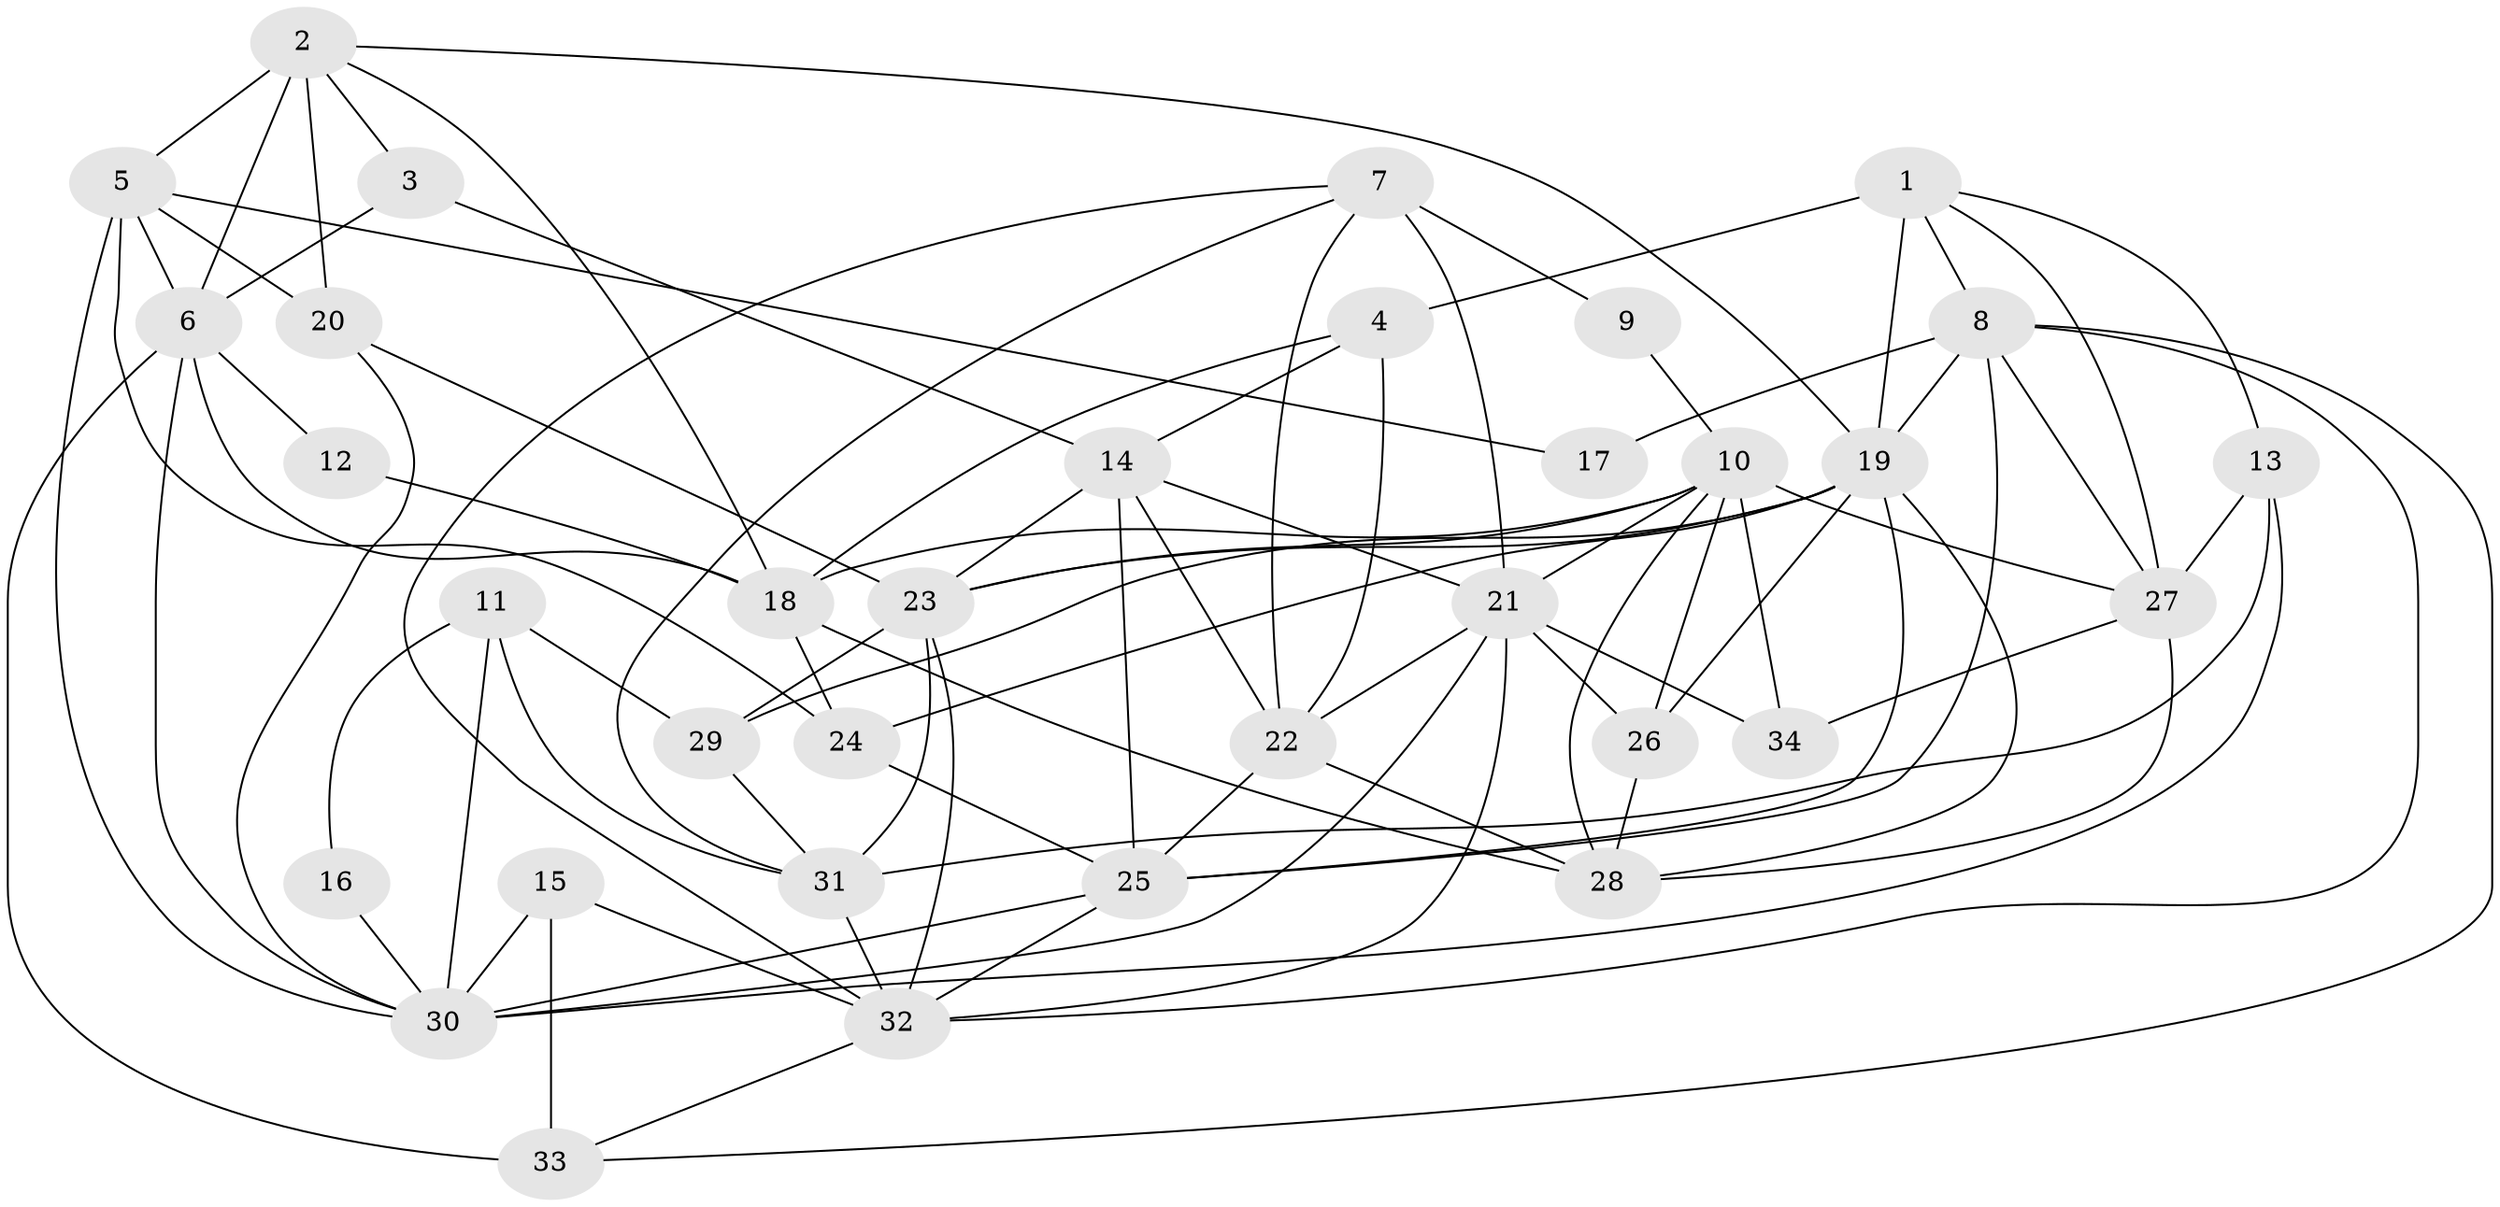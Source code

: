 // original degree distribution, {4: 0.1875, 3: 0.28125, 7: 0.046875, 6: 0.125, 5: 0.171875, 2: 0.171875, 8: 0.015625}
// Generated by graph-tools (version 1.1) at 2025/37/03/04/25 23:37:11]
// undirected, 34 vertices, 89 edges
graph export_dot {
  node [color=gray90,style=filled];
  1;
  2;
  3;
  4;
  5;
  6;
  7;
  8;
  9;
  10;
  11;
  12;
  13;
  14;
  15;
  16;
  17;
  18;
  19;
  20;
  21;
  22;
  23;
  24;
  25;
  26;
  27;
  28;
  29;
  30;
  31;
  32;
  33;
  34;
  1 -- 4 [weight=2.0];
  1 -- 8 [weight=1.0];
  1 -- 13 [weight=1.0];
  1 -- 19 [weight=1.0];
  1 -- 27 [weight=1.0];
  2 -- 3 [weight=1.0];
  2 -- 5 [weight=1.0];
  2 -- 6 [weight=1.0];
  2 -- 18 [weight=1.0];
  2 -- 19 [weight=1.0];
  2 -- 20 [weight=2.0];
  3 -- 6 [weight=1.0];
  3 -- 14 [weight=1.0];
  4 -- 14 [weight=1.0];
  4 -- 18 [weight=1.0];
  4 -- 22 [weight=1.0];
  5 -- 6 [weight=1.0];
  5 -- 17 [weight=1.0];
  5 -- 20 [weight=1.0];
  5 -- 24 [weight=1.0];
  5 -- 30 [weight=1.0];
  6 -- 12 [weight=1.0];
  6 -- 18 [weight=1.0];
  6 -- 30 [weight=1.0];
  6 -- 33 [weight=2.0];
  7 -- 9 [weight=1.0];
  7 -- 21 [weight=2.0];
  7 -- 22 [weight=1.0];
  7 -- 31 [weight=1.0];
  7 -- 32 [weight=1.0];
  8 -- 17 [weight=1.0];
  8 -- 19 [weight=1.0];
  8 -- 25 [weight=1.0];
  8 -- 27 [weight=1.0];
  8 -- 32 [weight=1.0];
  8 -- 33 [weight=1.0];
  9 -- 10 [weight=1.0];
  10 -- 18 [weight=1.0];
  10 -- 21 [weight=1.0];
  10 -- 23 [weight=1.0];
  10 -- 26 [weight=1.0];
  10 -- 27 [weight=1.0];
  10 -- 28 [weight=1.0];
  10 -- 34 [weight=2.0];
  11 -- 16 [weight=1.0];
  11 -- 29 [weight=1.0];
  11 -- 30 [weight=1.0];
  11 -- 31 [weight=1.0];
  12 -- 18 [weight=1.0];
  13 -- 27 [weight=1.0];
  13 -- 30 [weight=1.0];
  13 -- 31 [weight=1.0];
  14 -- 21 [weight=1.0];
  14 -- 22 [weight=1.0];
  14 -- 23 [weight=1.0];
  14 -- 25 [weight=1.0];
  15 -- 30 [weight=1.0];
  15 -- 32 [weight=1.0];
  15 -- 33 [weight=1.0];
  16 -- 30 [weight=1.0];
  18 -- 24 [weight=1.0];
  18 -- 28 [weight=1.0];
  19 -- 23 [weight=1.0];
  19 -- 24 [weight=1.0];
  19 -- 25 [weight=1.0];
  19 -- 26 [weight=1.0];
  19 -- 28 [weight=1.0];
  19 -- 29 [weight=2.0];
  20 -- 23 [weight=1.0];
  20 -- 30 [weight=1.0];
  21 -- 22 [weight=1.0];
  21 -- 26 [weight=1.0];
  21 -- 30 [weight=1.0];
  21 -- 32 [weight=1.0];
  21 -- 34 [weight=1.0];
  22 -- 25 [weight=1.0];
  22 -- 28 [weight=1.0];
  23 -- 29 [weight=1.0];
  23 -- 31 [weight=1.0];
  23 -- 32 [weight=1.0];
  24 -- 25 [weight=1.0];
  25 -- 30 [weight=1.0];
  25 -- 32 [weight=1.0];
  26 -- 28 [weight=1.0];
  27 -- 28 [weight=1.0];
  27 -- 34 [weight=1.0];
  29 -- 31 [weight=1.0];
  31 -- 32 [weight=1.0];
  32 -- 33 [weight=1.0];
}
